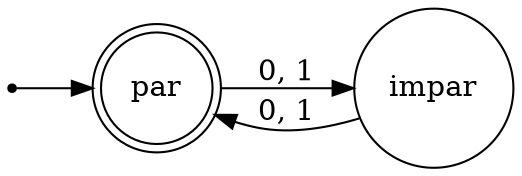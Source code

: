 digraph finite_state_machine {
rankdir=LR;
size="8,5"
node [shape = doublecircle]; "par" ;
node [shape = circle];
init [shape = point];
init -> "par";
"par" -> "impar" [label = "0, 1"];
"impar" -> "par" [label = "0, 1"];
}